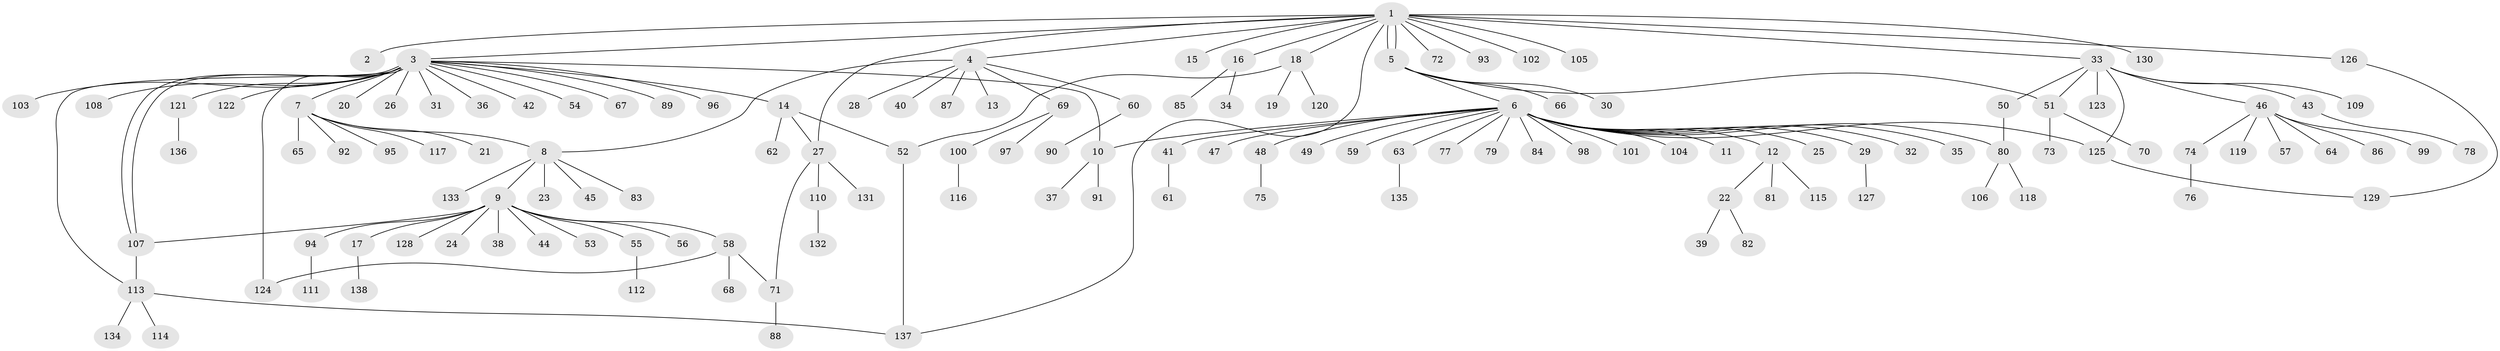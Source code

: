 // coarse degree distribution, {20: 0.017857142857142856, 1: 0.7053571428571429, 13: 0.008928571428571428, 5: 0.008928571428571428, 21: 0.008928571428571428, 6: 0.017857142857142856, 12: 0.008928571428571428, 3: 0.08035714285714286, 2: 0.11607142857142858, 7: 0.008928571428571428, 4: 0.017857142857142856}
// Generated by graph-tools (version 1.1) at 2025/41/03/06/25 10:41:46]
// undirected, 138 vertices, 153 edges
graph export_dot {
graph [start="1"]
  node [color=gray90,style=filled];
  1;
  2;
  3;
  4;
  5;
  6;
  7;
  8;
  9;
  10;
  11;
  12;
  13;
  14;
  15;
  16;
  17;
  18;
  19;
  20;
  21;
  22;
  23;
  24;
  25;
  26;
  27;
  28;
  29;
  30;
  31;
  32;
  33;
  34;
  35;
  36;
  37;
  38;
  39;
  40;
  41;
  42;
  43;
  44;
  45;
  46;
  47;
  48;
  49;
  50;
  51;
  52;
  53;
  54;
  55;
  56;
  57;
  58;
  59;
  60;
  61;
  62;
  63;
  64;
  65;
  66;
  67;
  68;
  69;
  70;
  71;
  72;
  73;
  74;
  75;
  76;
  77;
  78;
  79;
  80;
  81;
  82;
  83;
  84;
  85;
  86;
  87;
  88;
  89;
  90;
  91;
  92;
  93;
  94;
  95;
  96;
  97;
  98;
  99;
  100;
  101;
  102;
  103;
  104;
  105;
  106;
  107;
  108;
  109;
  110;
  111;
  112;
  113;
  114;
  115;
  116;
  117;
  118;
  119;
  120;
  121;
  122;
  123;
  124;
  125;
  126;
  127;
  128;
  129;
  130;
  131;
  132;
  133;
  134;
  135;
  136;
  137;
  138;
  1 -- 2;
  1 -- 3;
  1 -- 4;
  1 -- 5;
  1 -- 5;
  1 -- 15;
  1 -- 16;
  1 -- 18;
  1 -- 27;
  1 -- 33;
  1 -- 72;
  1 -- 93;
  1 -- 102;
  1 -- 105;
  1 -- 126;
  1 -- 130;
  1 -- 137;
  3 -- 7;
  3 -- 10;
  3 -- 14;
  3 -- 20;
  3 -- 26;
  3 -- 31;
  3 -- 36;
  3 -- 42;
  3 -- 54;
  3 -- 67;
  3 -- 89;
  3 -- 96;
  3 -- 103;
  3 -- 107;
  3 -- 107;
  3 -- 108;
  3 -- 113;
  3 -- 121;
  3 -- 122;
  3 -- 124;
  4 -- 8;
  4 -- 13;
  4 -- 28;
  4 -- 40;
  4 -- 60;
  4 -- 69;
  4 -- 87;
  5 -- 6;
  5 -- 30;
  5 -- 51;
  5 -- 66;
  6 -- 10;
  6 -- 11;
  6 -- 12;
  6 -- 25;
  6 -- 29;
  6 -- 32;
  6 -- 35;
  6 -- 41;
  6 -- 47;
  6 -- 48;
  6 -- 49;
  6 -- 59;
  6 -- 63;
  6 -- 77;
  6 -- 79;
  6 -- 80;
  6 -- 84;
  6 -- 98;
  6 -- 101;
  6 -- 104;
  6 -- 125;
  7 -- 8;
  7 -- 21;
  7 -- 65;
  7 -- 92;
  7 -- 95;
  7 -- 117;
  8 -- 9;
  8 -- 23;
  8 -- 45;
  8 -- 83;
  8 -- 133;
  9 -- 17;
  9 -- 24;
  9 -- 38;
  9 -- 44;
  9 -- 53;
  9 -- 55;
  9 -- 56;
  9 -- 58;
  9 -- 94;
  9 -- 107;
  9 -- 128;
  10 -- 37;
  10 -- 91;
  12 -- 22;
  12 -- 81;
  12 -- 115;
  14 -- 27;
  14 -- 52;
  14 -- 62;
  16 -- 34;
  16 -- 85;
  17 -- 138;
  18 -- 19;
  18 -- 52;
  18 -- 120;
  22 -- 39;
  22 -- 82;
  27 -- 71;
  27 -- 110;
  27 -- 131;
  29 -- 127;
  33 -- 43;
  33 -- 46;
  33 -- 50;
  33 -- 51;
  33 -- 109;
  33 -- 123;
  33 -- 125;
  41 -- 61;
  43 -- 78;
  46 -- 57;
  46 -- 64;
  46 -- 74;
  46 -- 86;
  46 -- 99;
  46 -- 119;
  48 -- 75;
  50 -- 80;
  51 -- 70;
  51 -- 73;
  52 -- 137;
  55 -- 112;
  58 -- 68;
  58 -- 71;
  58 -- 124;
  60 -- 90;
  63 -- 135;
  69 -- 97;
  69 -- 100;
  71 -- 88;
  74 -- 76;
  80 -- 106;
  80 -- 118;
  94 -- 111;
  100 -- 116;
  107 -- 113;
  110 -- 132;
  113 -- 114;
  113 -- 134;
  113 -- 137;
  121 -- 136;
  125 -- 129;
  126 -- 129;
}
